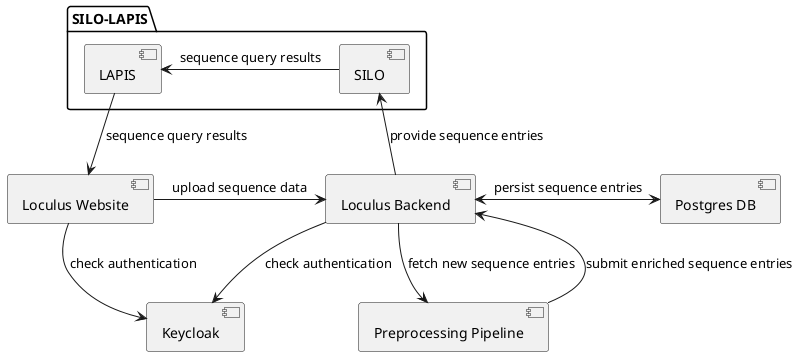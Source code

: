@startuml

folder SILO-LAPIS {
    component SILO
    component LAPIS
}

component "Loculus Website" as Website
component "Loculus Backend" as Backend
component "Postgres DB" as Postgres
component "Preprocessing Pipeline" as pipeline

component Keycloak

Website --> Keycloak : check authentication
Backend --> Keycloak : check authentication

Website -> Backend : upload sequence data
Backend --> pipeline : fetch new sequence entries
Backend <-> Postgres : persist sequence entries
Backend <-- pipeline : submit enriched sequence entries

SILO <-- Backend : provide sequence entries
LAPIS --> Website : sequence query results
LAPIS <- SILO : sequence query results

@enduml
